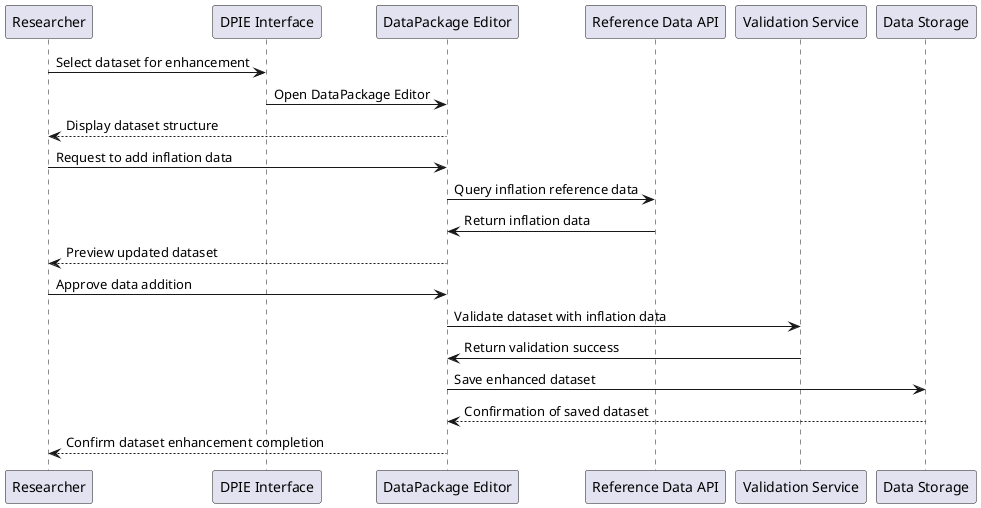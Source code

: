 @startuml
participant Researcher
participant "DPIE Interface" as DPIE
participant "DataPackage Editor" as Editor
participant "Reference Data API" as RefAPI
participant "Validation Service" as Validation
participant "Data Storage" as Storage

Researcher -> DPIE : Select dataset for enhancement
DPIE -> Editor : Open DataPackage Editor
Editor --> Researcher : Display dataset structure

Researcher -> Editor : Request to add inflation data
Editor -> RefAPI : Query inflation reference data
RefAPI -> Editor : Return inflation data

Editor --> Researcher : Preview updated dataset
Researcher -> Editor : Approve data addition

Editor -> Validation : Validate dataset with inflation data
Validation -> Editor : Return validation success

Editor -> Storage : Save enhanced dataset
Storage --> Editor : Confirmation of saved dataset
Editor --> Researcher : Confirm dataset enhancement completion

@enduml